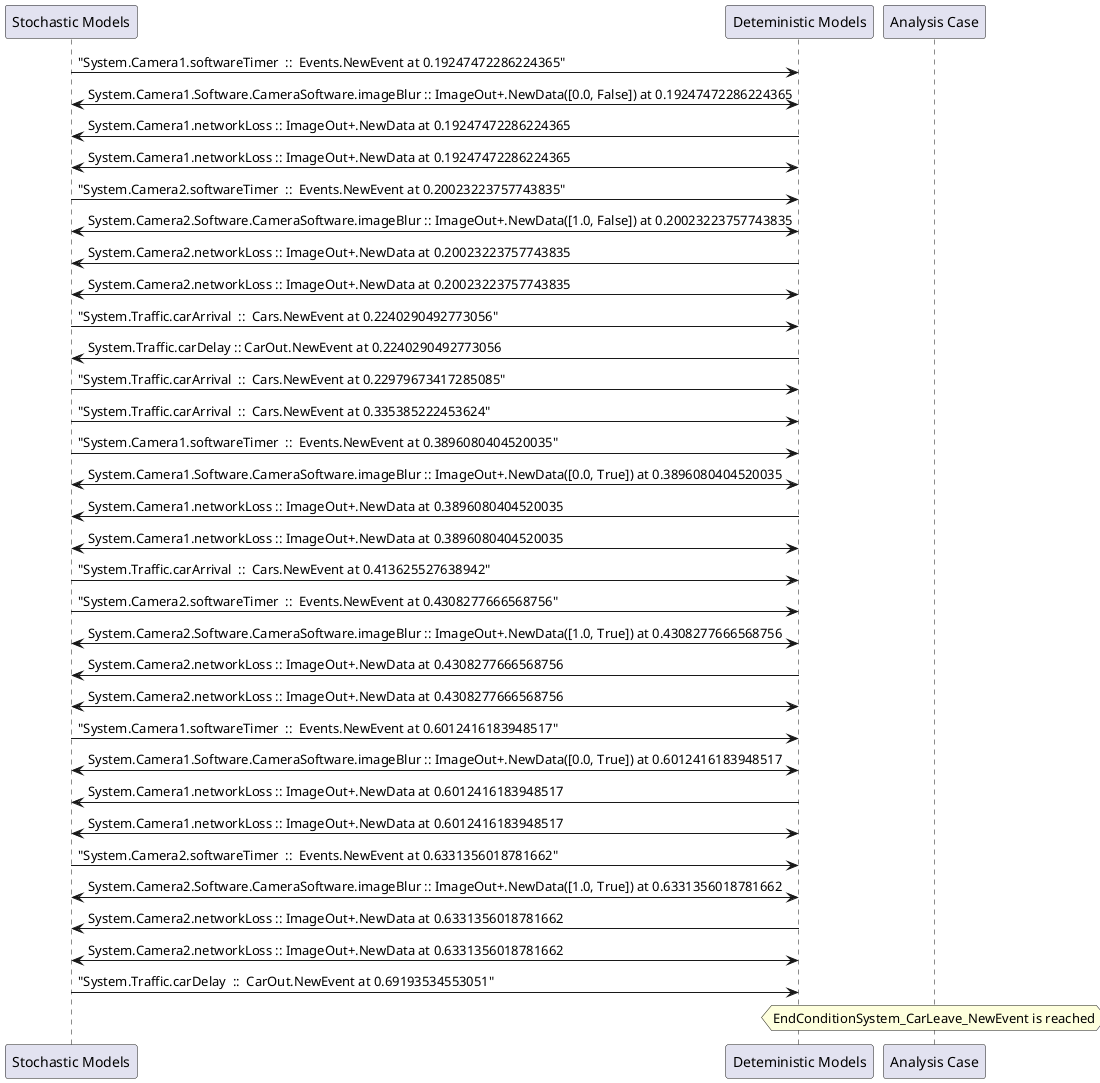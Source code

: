 
	@startuml
	participant "Stochastic Models" as stochmodel
	participant "Deteministic Models" as detmodel
	participant "Analysis Case" as analysis
	{31770_stop} stochmodel -> detmodel : "System.Camera1.softwareTimer  ::  Events.NewEvent at 0.19247472286224365"
detmodel <-> stochmodel : System.Camera1.Software.CameraSoftware.imageBlur :: ImageOut+.NewData([0.0, False]) at 0.19247472286224365
detmodel -> stochmodel : System.Camera1.networkLoss :: ImageOut+.NewData at 0.19247472286224365
detmodel <-> stochmodel : System.Camera1.networkLoss :: ImageOut+.NewData at 0.19247472286224365
{31786_stop} stochmodel -> detmodel : "System.Camera2.softwareTimer  ::  Events.NewEvent at 0.20023223757743835"
detmodel <-> stochmodel : System.Camera2.Software.CameraSoftware.imageBlur :: ImageOut+.NewData([1.0, False]) at 0.20023223757743835
detmodel -> stochmodel : System.Camera2.networkLoss :: ImageOut+.NewData at 0.20023223757743835
detmodel <-> stochmodel : System.Camera2.networkLoss :: ImageOut+.NewData at 0.20023223757743835
{31802_stop} stochmodel -> detmodel : "System.Traffic.carArrival  ::  Cars.NewEvent at 0.2240290492773056"
{31812_start} detmodel -> stochmodel : System.Traffic.carDelay :: CarOut.NewEvent at 0.2240290492773056
{31803_stop} stochmodel -> detmodel : "System.Traffic.carArrival  ::  Cars.NewEvent at 0.22979673417285085"
{31804_stop} stochmodel -> detmodel : "System.Traffic.carArrival  ::  Cars.NewEvent at 0.335385222453624"
{31771_stop} stochmodel -> detmodel : "System.Camera1.softwareTimer  ::  Events.NewEvent at 0.3896080404520035"
detmodel <-> stochmodel : System.Camera1.Software.CameraSoftware.imageBlur :: ImageOut+.NewData([0.0, True]) at 0.3896080404520035
detmodel -> stochmodel : System.Camera1.networkLoss :: ImageOut+.NewData at 0.3896080404520035
detmodel <-> stochmodel : System.Camera1.networkLoss :: ImageOut+.NewData at 0.3896080404520035
{31805_stop} stochmodel -> detmodel : "System.Traffic.carArrival  ::  Cars.NewEvent at 0.413625527638942"
{31787_stop} stochmodel -> detmodel : "System.Camera2.softwareTimer  ::  Events.NewEvent at 0.4308277666568756"
detmodel <-> stochmodel : System.Camera2.Software.CameraSoftware.imageBlur :: ImageOut+.NewData([1.0, True]) at 0.4308277666568756
detmodel -> stochmodel : System.Camera2.networkLoss :: ImageOut+.NewData at 0.4308277666568756
detmodel <-> stochmodel : System.Camera2.networkLoss :: ImageOut+.NewData at 0.4308277666568756
{31772_stop} stochmodel -> detmodel : "System.Camera1.softwareTimer  ::  Events.NewEvent at 0.6012416183948517"
detmodel <-> stochmodel : System.Camera1.Software.CameraSoftware.imageBlur :: ImageOut+.NewData([0.0, True]) at 0.6012416183948517
detmodel -> stochmodel : System.Camera1.networkLoss :: ImageOut+.NewData at 0.6012416183948517
detmodel <-> stochmodel : System.Camera1.networkLoss :: ImageOut+.NewData at 0.6012416183948517
{31788_stop} stochmodel -> detmodel : "System.Camera2.softwareTimer  ::  Events.NewEvent at 0.6331356018781662"
detmodel <-> stochmodel : System.Camera2.Software.CameraSoftware.imageBlur :: ImageOut+.NewData([1.0, True]) at 0.6331356018781662
detmodel -> stochmodel : System.Camera2.networkLoss :: ImageOut+.NewData at 0.6331356018781662
detmodel <-> stochmodel : System.Camera2.networkLoss :: ImageOut+.NewData at 0.6331356018781662
{31812_stop} stochmodel -> detmodel : "System.Traffic.carDelay  ::  CarOut.NewEvent at 0.69193534553051"
{31812_start} <-> {31812_stop} : delay
hnote over analysis 
EndConditionSystem_CarLeave_NewEvent is reached
endnote
@enduml